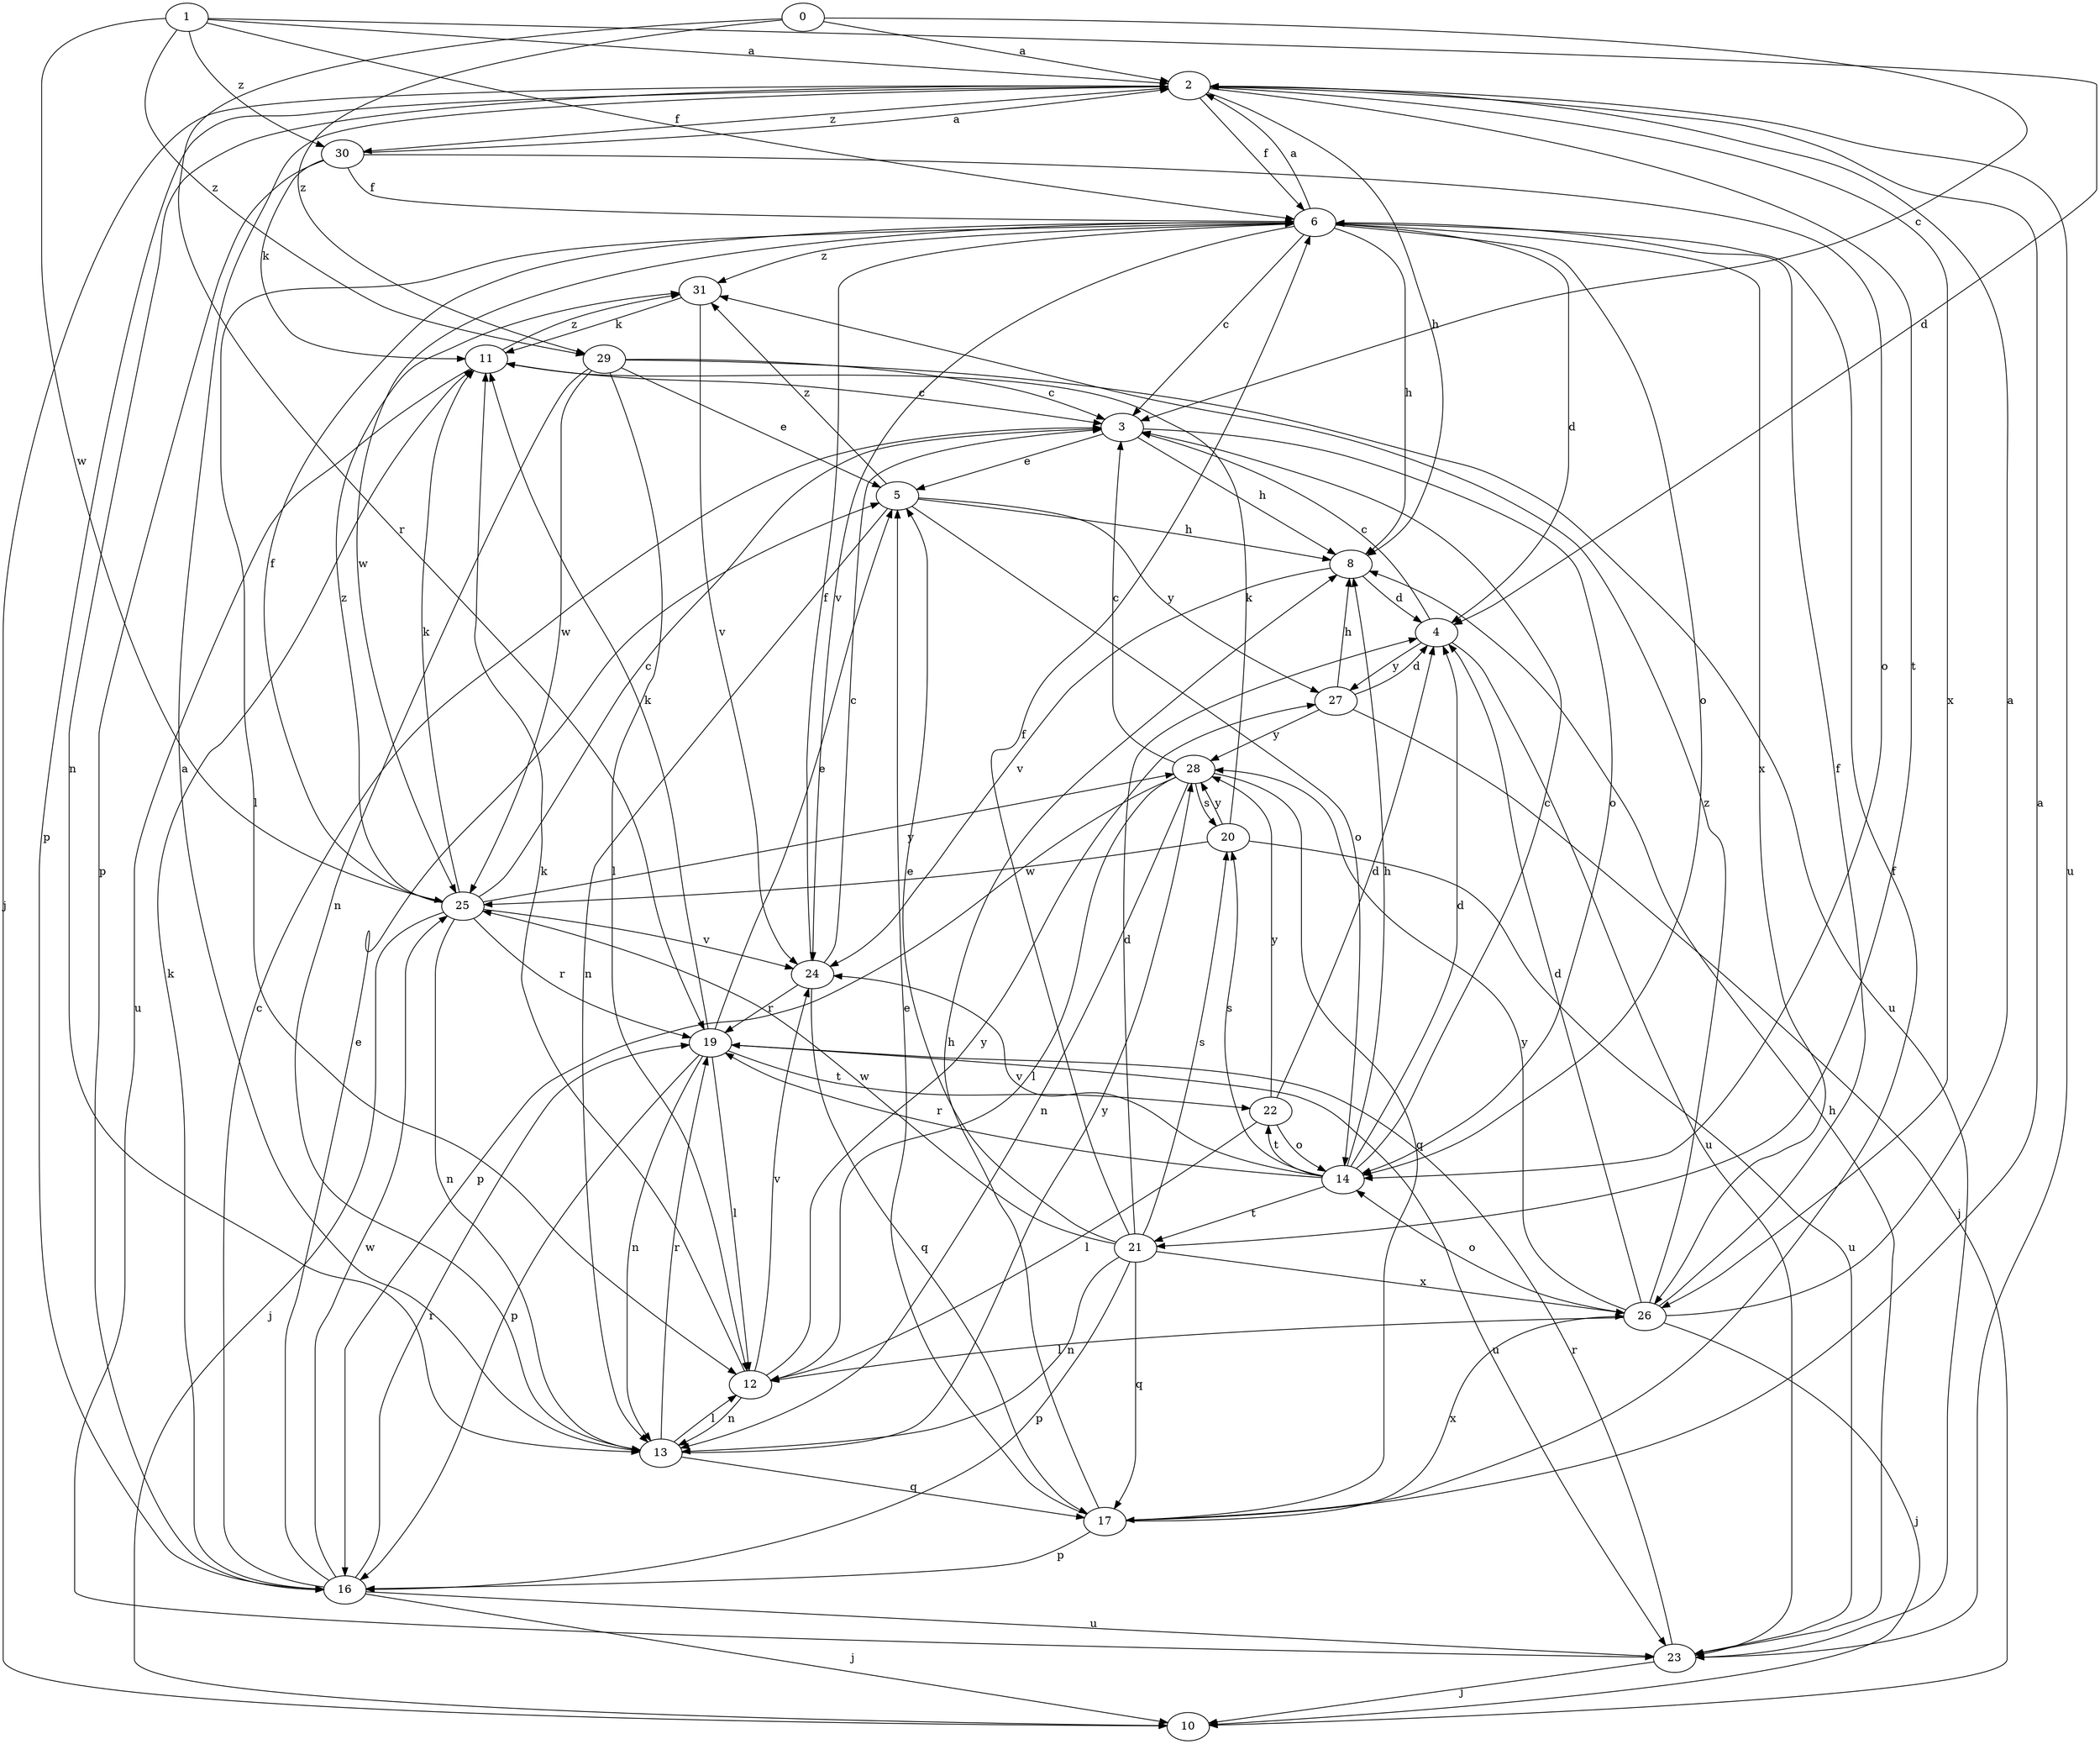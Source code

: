 strict digraph  {
0;
1;
2;
3;
4;
5;
6;
8;
10;
11;
12;
13;
14;
16;
17;
19;
20;
21;
22;
23;
24;
25;
26;
27;
28;
29;
30;
31;
0 -> 2  [label=a];
0 -> 3  [label=c];
0 -> 19  [label=r];
0 -> 29  [label=z];
1 -> 2  [label=a];
1 -> 4  [label=d];
1 -> 6  [label=f];
1 -> 25  [label=w];
1 -> 29  [label=z];
1 -> 30  [label=z];
2 -> 6  [label=f];
2 -> 8  [label=h];
2 -> 10  [label=j];
2 -> 13  [label=n];
2 -> 16  [label=p];
2 -> 21  [label=t];
2 -> 23  [label=u];
2 -> 26  [label=x];
2 -> 30  [label=z];
3 -> 5  [label=e];
3 -> 8  [label=h];
3 -> 14  [label=o];
4 -> 3  [label=c];
4 -> 23  [label=u];
4 -> 27  [label=y];
5 -> 8  [label=h];
5 -> 13  [label=n];
5 -> 14  [label=o];
5 -> 27  [label=y];
5 -> 31  [label=z];
6 -> 2  [label=a];
6 -> 3  [label=c];
6 -> 4  [label=d];
6 -> 8  [label=h];
6 -> 12  [label=l];
6 -> 14  [label=o];
6 -> 24  [label=v];
6 -> 25  [label=w];
6 -> 26  [label=x];
6 -> 31  [label=z];
8 -> 4  [label=d];
8 -> 24  [label=v];
11 -> 3  [label=c];
11 -> 23  [label=u];
11 -> 31  [label=z];
12 -> 11  [label=k];
12 -> 13  [label=n];
12 -> 24  [label=v];
12 -> 27  [label=y];
13 -> 2  [label=a];
13 -> 12  [label=l];
13 -> 17  [label=q];
13 -> 19  [label=r];
13 -> 28  [label=y];
14 -> 3  [label=c];
14 -> 4  [label=d];
14 -> 8  [label=h];
14 -> 19  [label=r];
14 -> 20  [label=s];
14 -> 21  [label=t];
14 -> 22  [label=t];
14 -> 24  [label=v];
16 -> 3  [label=c];
16 -> 5  [label=e];
16 -> 10  [label=j];
16 -> 11  [label=k];
16 -> 19  [label=r];
16 -> 23  [label=u];
16 -> 25  [label=w];
17 -> 2  [label=a];
17 -> 5  [label=e];
17 -> 6  [label=f];
17 -> 8  [label=h];
17 -> 16  [label=p];
17 -> 26  [label=x];
19 -> 5  [label=e];
19 -> 11  [label=k];
19 -> 12  [label=l];
19 -> 13  [label=n];
19 -> 16  [label=p];
19 -> 22  [label=t];
19 -> 23  [label=u];
20 -> 11  [label=k];
20 -> 23  [label=u];
20 -> 25  [label=w];
20 -> 28  [label=y];
21 -> 4  [label=d];
21 -> 5  [label=e];
21 -> 6  [label=f];
21 -> 13  [label=n];
21 -> 16  [label=p];
21 -> 17  [label=q];
21 -> 20  [label=s];
21 -> 25  [label=w];
21 -> 26  [label=x];
22 -> 4  [label=d];
22 -> 12  [label=l];
22 -> 14  [label=o];
22 -> 28  [label=y];
23 -> 8  [label=h];
23 -> 10  [label=j];
23 -> 19  [label=r];
24 -> 3  [label=c];
24 -> 6  [label=f];
24 -> 17  [label=q];
24 -> 19  [label=r];
25 -> 3  [label=c];
25 -> 6  [label=f];
25 -> 10  [label=j];
25 -> 11  [label=k];
25 -> 13  [label=n];
25 -> 19  [label=r];
25 -> 24  [label=v];
25 -> 28  [label=y];
25 -> 31  [label=z];
26 -> 2  [label=a];
26 -> 4  [label=d];
26 -> 6  [label=f];
26 -> 10  [label=j];
26 -> 12  [label=l];
26 -> 14  [label=o];
26 -> 28  [label=y];
26 -> 31  [label=z];
27 -> 4  [label=d];
27 -> 8  [label=h];
27 -> 10  [label=j];
27 -> 28  [label=y];
28 -> 3  [label=c];
28 -> 12  [label=l];
28 -> 13  [label=n];
28 -> 16  [label=p];
28 -> 17  [label=q];
28 -> 20  [label=s];
29 -> 3  [label=c];
29 -> 5  [label=e];
29 -> 12  [label=l];
29 -> 13  [label=n];
29 -> 23  [label=u];
29 -> 25  [label=w];
30 -> 2  [label=a];
30 -> 6  [label=f];
30 -> 11  [label=k];
30 -> 14  [label=o];
30 -> 16  [label=p];
31 -> 11  [label=k];
31 -> 24  [label=v];
}
